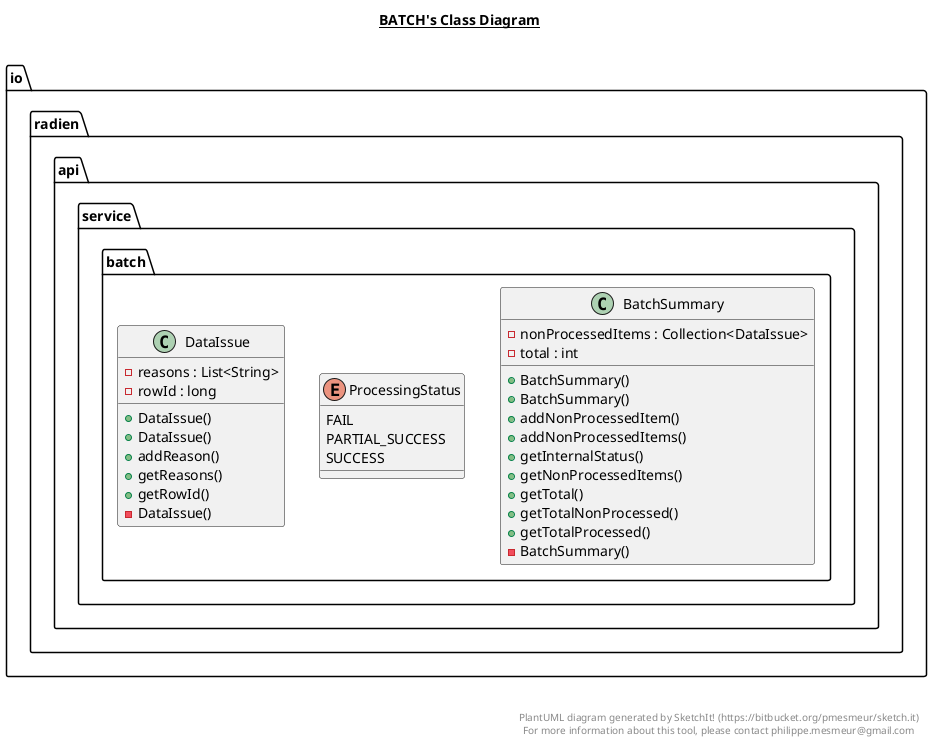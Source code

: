 @startuml

title __BATCH's Class Diagram__\n

  namespace io.radien.api {
    namespace service {
      namespace batch {
        class io.radien.api.service.batch.BatchSummary {
            - nonProcessedItems : Collection<DataIssue>
            - total : int
            + BatchSummary()
            + BatchSummary()
            + addNonProcessedItem()
            + addNonProcessedItems()
            + getInternalStatus()
            + getNonProcessedItems()
            + getTotal()
            + getTotalNonProcessed()
            + getTotalProcessed()
            - BatchSummary()
        }
      }
    }
  }
  

  namespace io.radien.api {
    namespace service {
      namespace batch {
        enum ProcessingStatus {
          FAIL
          PARTIAL_SUCCESS
          SUCCESS
        }
      }
    }
  }
  

  namespace io.radien.api {
    namespace service {
      namespace batch {
        class io.radien.api.service.batch.DataIssue {
            - reasons : List<String>
            - rowId : long
            + DataIssue()
            + DataIssue()
            + addReason()
            + getReasons()
            + getRowId()
            - DataIssue()
        }
      }
    }
  }
  

  io.radien.api.service.batch.BatchSummary +-down- io.radien.api.service.batch.BatchSummary.ProcessingStatus


right footer


PlantUML diagram generated by SketchIt! (https://bitbucket.org/pmesmeur/sketch.it)
For more information about this tool, please contact philippe.mesmeur@gmail.com
endfooter

@enduml
